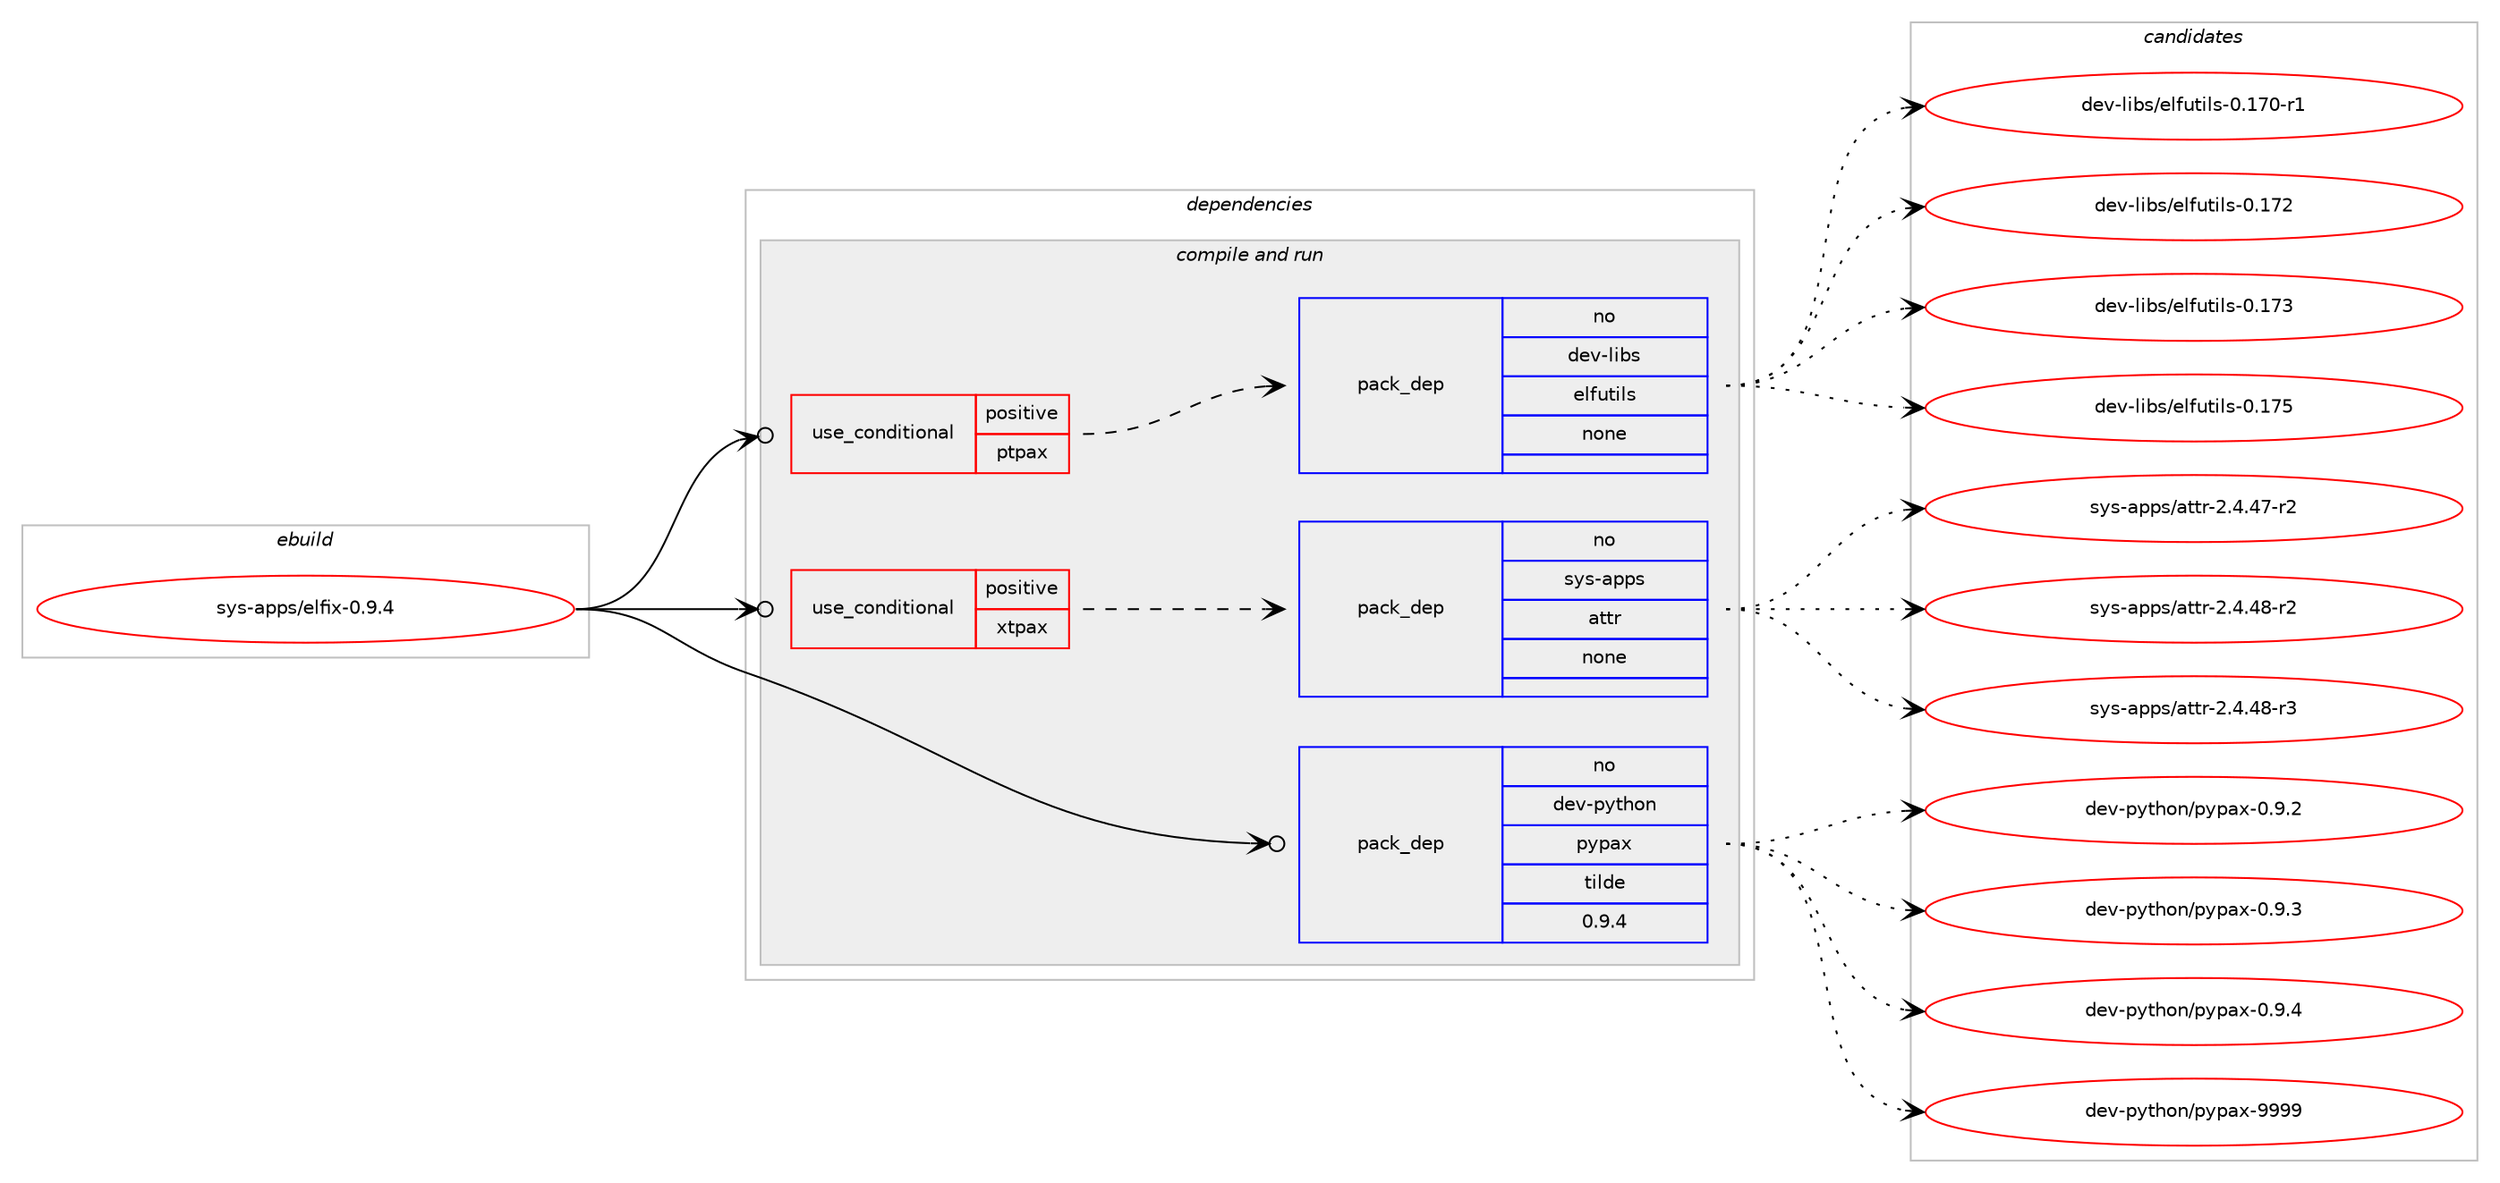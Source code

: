 digraph prolog {

# *************
# Graph options
# *************

newrank=true;
concentrate=true;
compound=true;
graph [rankdir=LR,fontname=Helvetica,fontsize=10,ranksep=1.5];#, ranksep=2.5, nodesep=0.2];
edge  [arrowhead=vee];
node  [fontname=Helvetica,fontsize=10];

# **********
# The ebuild
# **********

subgraph cluster_leftcol {
color=gray;
rank=same;
label=<<i>ebuild</i>>;
id [label="sys-apps/elfix-0.9.4", color=red, width=4, href="../sys-apps/elfix-0.9.4.svg"];
}

# ****************
# The dependencies
# ****************

subgraph cluster_midcol {
color=gray;
label=<<i>dependencies</i>>;
subgraph cluster_compile {
fillcolor="#eeeeee";
style=filled;
label=<<i>compile</i>>;
}
subgraph cluster_compileandrun {
fillcolor="#eeeeee";
style=filled;
label=<<i>compile and run</i>>;
subgraph cond1023 {
dependency6654 [label=<<TABLE BORDER="0" CELLBORDER="1" CELLSPACING="0" CELLPADDING="4"><TR><TD ROWSPAN="3" CELLPADDING="10">use_conditional</TD></TR><TR><TD>positive</TD></TR><TR><TD>ptpax</TD></TR></TABLE>>, shape=none, color=red];
subgraph pack5487 {
dependency6655 [label=<<TABLE BORDER="0" CELLBORDER="1" CELLSPACING="0" CELLPADDING="4" WIDTH="220"><TR><TD ROWSPAN="6" CELLPADDING="30">pack_dep</TD></TR><TR><TD WIDTH="110">no</TD></TR><TR><TD>dev-libs</TD></TR><TR><TD>elfutils</TD></TR><TR><TD>none</TD></TR><TR><TD></TD></TR></TABLE>>, shape=none, color=blue];
}
dependency6654:e -> dependency6655:w [weight=20,style="dashed",arrowhead="vee"];
}
id:e -> dependency6654:w [weight=20,style="solid",arrowhead="odotvee"];
subgraph cond1024 {
dependency6656 [label=<<TABLE BORDER="0" CELLBORDER="1" CELLSPACING="0" CELLPADDING="4"><TR><TD ROWSPAN="3" CELLPADDING="10">use_conditional</TD></TR><TR><TD>positive</TD></TR><TR><TD>xtpax</TD></TR></TABLE>>, shape=none, color=red];
subgraph pack5488 {
dependency6657 [label=<<TABLE BORDER="0" CELLBORDER="1" CELLSPACING="0" CELLPADDING="4" WIDTH="220"><TR><TD ROWSPAN="6" CELLPADDING="30">pack_dep</TD></TR><TR><TD WIDTH="110">no</TD></TR><TR><TD>sys-apps</TD></TR><TR><TD>attr</TD></TR><TR><TD>none</TD></TR><TR><TD></TD></TR></TABLE>>, shape=none, color=blue];
}
dependency6656:e -> dependency6657:w [weight=20,style="dashed",arrowhead="vee"];
}
id:e -> dependency6656:w [weight=20,style="solid",arrowhead="odotvee"];
subgraph pack5489 {
dependency6658 [label=<<TABLE BORDER="0" CELLBORDER="1" CELLSPACING="0" CELLPADDING="4" WIDTH="220"><TR><TD ROWSPAN="6" CELLPADDING="30">pack_dep</TD></TR><TR><TD WIDTH="110">no</TD></TR><TR><TD>dev-python</TD></TR><TR><TD>pypax</TD></TR><TR><TD>tilde</TD></TR><TR><TD>0.9.4</TD></TR></TABLE>>, shape=none, color=blue];
}
id:e -> dependency6658:w [weight=20,style="solid",arrowhead="odotvee"];
}
subgraph cluster_run {
fillcolor="#eeeeee";
style=filled;
label=<<i>run</i>>;
}
}

# **************
# The candidates
# **************

subgraph cluster_choices {
rank=same;
color=gray;
label=<<i>candidates</i>>;

subgraph choice5487 {
color=black;
nodesep=1;
choice1001011184510810598115471011081021171161051081154548464955484511449 [label="dev-libs/elfutils-0.170-r1", color=red, width=4,href="../dev-libs/elfutils-0.170-r1.svg"];
choice100101118451081059811547101108102117116105108115454846495550 [label="dev-libs/elfutils-0.172", color=red, width=4,href="../dev-libs/elfutils-0.172.svg"];
choice100101118451081059811547101108102117116105108115454846495551 [label="dev-libs/elfutils-0.173", color=red, width=4,href="../dev-libs/elfutils-0.173.svg"];
choice100101118451081059811547101108102117116105108115454846495553 [label="dev-libs/elfutils-0.175", color=red, width=4,href="../dev-libs/elfutils-0.175.svg"];
dependency6655:e -> choice1001011184510810598115471011081021171161051081154548464955484511449:w [style=dotted,weight="100"];
dependency6655:e -> choice100101118451081059811547101108102117116105108115454846495550:w [style=dotted,weight="100"];
dependency6655:e -> choice100101118451081059811547101108102117116105108115454846495551:w [style=dotted,weight="100"];
dependency6655:e -> choice100101118451081059811547101108102117116105108115454846495553:w [style=dotted,weight="100"];
}
subgraph choice5488 {
color=black;
nodesep=1;
choice11512111545971121121154797116116114455046524652554511450 [label="sys-apps/attr-2.4.47-r2", color=red, width=4,href="../sys-apps/attr-2.4.47-r2.svg"];
choice11512111545971121121154797116116114455046524652564511450 [label="sys-apps/attr-2.4.48-r2", color=red, width=4,href="../sys-apps/attr-2.4.48-r2.svg"];
choice11512111545971121121154797116116114455046524652564511451 [label="sys-apps/attr-2.4.48-r3", color=red, width=4,href="../sys-apps/attr-2.4.48-r3.svg"];
dependency6657:e -> choice11512111545971121121154797116116114455046524652554511450:w [style=dotted,weight="100"];
dependency6657:e -> choice11512111545971121121154797116116114455046524652564511450:w [style=dotted,weight="100"];
dependency6657:e -> choice11512111545971121121154797116116114455046524652564511451:w [style=dotted,weight="100"];
}
subgraph choice5489 {
color=black;
nodesep=1;
choice100101118451121211161041111104711212111297120454846574650 [label="dev-python/pypax-0.9.2", color=red, width=4,href="../dev-python/pypax-0.9.2.svg"];
choice100101118451121211161041111104711212111297120454846574651 [label="dev-python/pypax-0.9.3", color=red, width=4,href="../dev-python/pypax-0.9.3.svg"];
choice100101118451121211161041111104711212111297120454846574652 [label="dev-python/pypax-0.9.4", color=red, width=4,href="../dev-python/pypax-0.9.4.svg"];
choice1001011184511212111610411111047112121112971204557575757 [label="dev-python/pypax-9999", color=red, width=4,href="../dev-python/pypax-9999.svg"];
dependency6658:e -> choice100101118451121211161041111104711212111297120454846574650:w [style=dotted,weight="100"];
dependency6658:e -> choice100101118451121211161041111104711212111297120454846574651:w [style=dotted,weight="100"];
dependency6658:e -> choice100101118451121211161041111104711212111297120454846574652:w [style=dotted,weight="100"];
dependency6658:e -> choice1001011184511212111610411111047112121112971204557575757:w [style=dotted,weight="100"];
}
}

}
